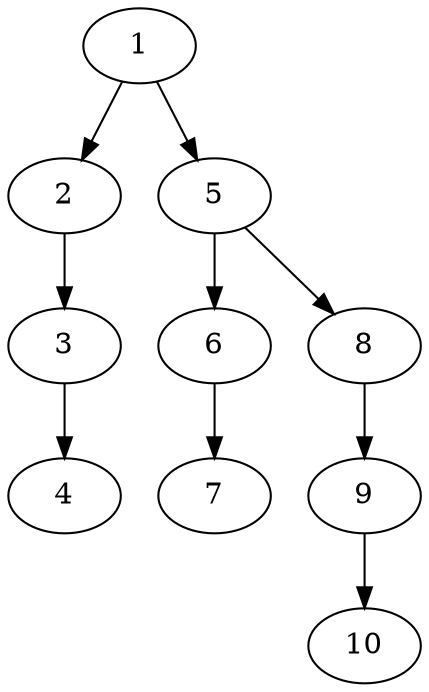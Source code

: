 // DAG automatically generated by daggen at Tue Jul 18 11:30:58 2017
// ./daggen --dot -n 10 --fat 0.2 --regular 0.2 --density 0.2 --jump 4 
digraph G {
  1 [size="549755813888", alpha="0.18"]
  1 -> 2 [size ="536870912"]
  1 -> 5 [size ="536870912"]
  2 [size="22142122920", alpha="0.00"]
  2 -> 3 [size ="411041792"]
  3 [size="47738801169", alpha="0.05"]
  3 -> 4 [size ="838860800"]
  4 [size="32657602738", alpha="0.04"]
  5 [size="225544361614", alpha="0.19"]
  5 -> 6 [size ="679477248"]
  5 -> 8 [size ="679477248"]
  6 [size="1073741824000", alpha="0.05"]
  6 -> 7 [size ="838860800"]
  7 [size="2457546732", alpha="0.09"]
  8 [size="231928233984", alpha="0.06"]
  8 -> 9 [size ="301989888"]
  9 [size="6765120702", alpha="0.06"]
  9 -> 10 [size ="536870912"]
  10 [size="13358827284", alpha="0.17"]
}
